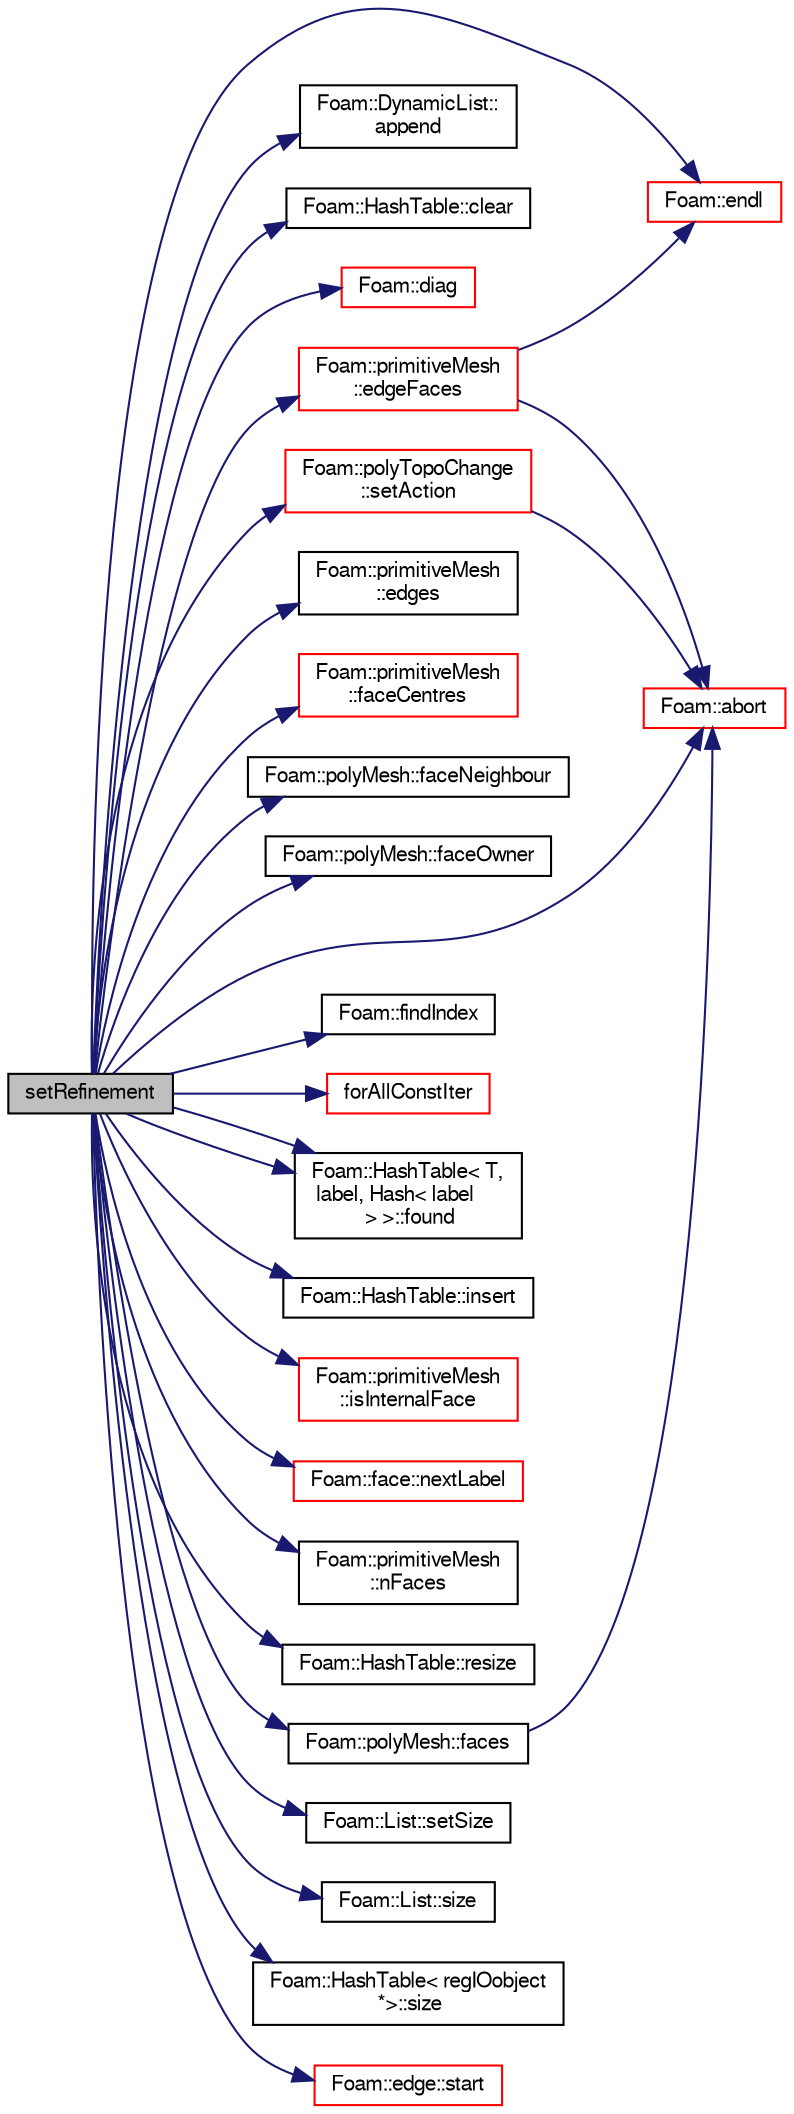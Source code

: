 digraph "setRefinement"
{
  bgcolor="transparent";
  edge [fontname="FreeSans",fontsize="10",labelfontname="FreeSans",labelfontsize="10"];
  node [fontname="FreeSans",fontsize="10",shape=record];
  rankdir="LR";
  Node433 [label="setRefinement",height=0.2,width=0.4,color="black", fillcolor="grey75", style="filled", fontcolor="black"];
  Node433 -> Node434 [color="midnightblue",fontsize="10",style="solid",fontname="FreeSans"];
  Node434 [label="Foam::abort",height=0.2,width=0.4,color="red",URL="$a21124.html#a447107a607d03e417307c203fa5fb44b"];
  Node433 -> Node477 [color="midnightblue",fontsize="10",style="solid",fontname="FreeSans"];
  Node477 [label="Foam::DynamicList::\lappend",height=0.2,width=0.4,color="black",URL="$a25890.html#a7b67b42af715604376ad63a681dee6d8",tooltip="Append an element at the end of the list. "];
  Node433 -> Node478 [color="midnightblue",fontsize="10",style="solid",fontname="FreeSans"];
  Node478 [label="Foam::HashTable::clear",height=0.2,width=0.4,color="black",URL="$a25702.html#ac8bb3912a3ce86b15842e79d0b421204",tooltip="Clear all entries from table. "];
  Node433 -> Node479 [color="midnightblue",fontsize="10",style="solid",fontname="FreeSans"];
  Node479 [label="Foam::diag",height=0.2,width=0.4,color="red",URL="$a21124.html#a8cdb0ba0633c91ed7041368519cd217c"];
  Node433 -> Node484 [color="midnightblue",fontsize="10",style="solid",fontname="FreeSans"];
  Node484 [label="Foam::primitiveMesh\l::edgeFaces",height=0.2,width=0.4,color="red",URL="$a27530.html#ad38ecd2902727a890ebd437731c271c8"];
  Node484 -> Node451 [color="midnightblue",fontsize="10",style="solid",fontname="FreeSans"];
  Node451 [label="Foam::endl",height=0.2,width=0.4,color="red",URL="$a21124.html#a2db8fe02a0d3909e9351bb4275b23ce4",tooltip="Add newline and flush stream. "];
  Node484 -> Node434 [color="midnightblue",fontsize="10",style="solid",fontname="FreeSans"];
  Node433 -> Node486 [color="midnightblue",fontsize="10",style="solid",fontname="FreeSans"];
  Node486 [label="Foam::primitiveMesh\l::edges",height=0.2,width=0.4,color="black",URL="$a27530.html#a21d764179912ddda5c6f95193c289846",tooltip="Return mesh edges. Uses calcEdges. "];
  Node433 -> Node451 [color="midnightblue",fontsize="10",style="solid",fontname="FreeSans"];
  Node433 -> Node506 [color="midnightblue",fontsize="10",style="solid",fontname="FreeSans"];
  Node506 [label="Foam::primitiveMesh\l::faceCentres",height=0.2,width=0.4,color="red",URL="$a27530.html#a3319847c9ee813a5398d011b08de25a4"];
  Node433 -> Node515 [color="midnightblue",fontsize="10",style="solid",fontname="FreeSans"];
  Node515 [label="Foam::polyMesh::faceNeighbour",height=0.2,width=0.4,color="black",URL="$a27410.html#a9fb57b52c700ed61f09ada65412d13e3",tooltip="Return face neighbour. "];
  Node433 -> Node516 [color="midnightblue",fontsize="10",style="solid",fontname="FreeSans"];
  Node516 [label="Foam::polyMesh::faceOwner",height=0.2,width=0.4,color="black",URL="$a27410.html#a57752b49bfee23ca1944c3fb0493974f",tooltip="Return face owner. "];
  Node433 -> Node517 [color="midnightblue",fontsize="10",style="solid",fontname="FreeSans"];
  Node517 [label="Foam::polyMesh::faces",height=0.2,width=0.4,color="black",URL="$a27410.html#a431c0a24765f0bb6d32f6a03ce0e9b57",tooltip="Return raw faces. "];
  Node517 -> Node434 [color="midnightblue",fontsize="10",style="solid",fontname="FreeSans"];
  Node433 -> Node489 [color="midnightblue",fontsize="10",style="solid",fontname="FreeSans"];
  Node489 [label="Foam::findIndex",height=0.2,width=0.4,color="black",URL="$a21124.html#ac16695f83f370df159eed19f92d095fb",tooltip="Find first occurence of given element and return index,. "];
  Node433 -> Node518 [color="midnightblue",fontsize="10",style="solid",fontname="FreeSans"];
  Node518 [label="forAllConstIter",height=0.2,width=0.4,color="red",URL="$a38141.html#ae21e2836509b0fa7f7cedf6493b11b09"];
  Node433 -> Node760 [color="midnightblue",fontsize="10",style="solid",fontname="FreeSans"];
  Node760 [label="Foam::HashTable\< T,\l label, Hash\< label\l \> \>::found",height=0.2,width=0.4,color="black",URL="$a25702.html#a9a7a02c333e3e98344a1e5b891c4d985",tooltip="Return true if hashedEntry is found in table. "];
  Node433 -> Node760 [color="midnightblue",fontsize="10",style="solid",fontname="FreeSans"];
  Node433 -> Node647 [color="midnightblue",fontsize="10",style="solid",fontname="FreeSans"];
  Node647 [label="Foam::HashTable::insert",height=0.2,width=0.4,color="black",URL="$a25702.html#a5eee1e0e199ad59b9cb3916cd42156e0",tooltip="Insert a new hashedEntry. "];
  Node433 -> Node761 [color="midnightblue",fontsize="10",style="solid",fontname="FreeSans"];
  Node761 [label="Foam::primitiveMesh\l::isInternalFace",height=0.2,width=0.4,color="red",URL="$a27530.html#ae3e48ad9ec4c5132ec7d3d702ad17c9e",tooltip="Return true if given face label is internal to the mesh. "];
  Node433 -> Node763 [color="midnightblue",fontsize="10",style="solid",fontname="FreeSans"];
  Node763 [label="Foam::face::nextLabel",height=0.2,width=0.4,color="red",URL="$a27218.html#a8d8ab7da5fc0315042faf1b6dcf64f4a",tooltip="Next vertex on face. "];
  Node433 -> Node508 [color="midnightblue",fontsize="10",style="solid",fontname="FreeSans"];
  Node508 [label="Foam::primitiveMesh\l::nFaces",height=0.2,width=0.4,color="black",URL="$a27530.html#abe602c985a3c9ffa67176e969e77ca6f"];
  Node433 -> Node765 [color="midnightblue",fontsize="10",style="solid",fontname="FreeSans"];
  Node765 [label="Foam::HashTable::resize",height=0.2,width=0.4,color="black",URL="$a25702.html#ae697ea15032f01f89988bb8ada677832",tooltip="Resize the hash table for efficiency. "];
  Node433 -> Node766 [color="midnightblue",fontsize="10",style="solid",fontname="FreeSans"];
  Node766 [label="Foam::polyTopoChange\l::setAction",height=0.2,width=0.4,color="red",URL="$a21678.html#a40a23962b792d24f4cb999f5b55aece2",tooltip="For compatibility with polyTopoChange: set topological action. "];
  Node766 -> Node434 [color="midnightblue",fontsize="10",style="solid",fontname="FreeSans"];
  Node433 -> Node491 [color="midnightblue",fontsize="10",style="solid",fontname="FreeSans"];
  Node491 [label="Foam::List::setSize",height=0.2,width=0.4,color="black",URL="$a25694.html#aedb985ffeaf1bdbfeccc2a8730405703",tooltip="Reset size of List. "];
  Node433 -> Node487 [color="midnightblue",fontsize="10",style="solid",fontname="FreeSans"];
  Node487 [label="Foam::List::size",height=0.2,width=0.4,color="black",URL="$a25694.html#a8a5f6fa29bd4b500caf186f60245b384",tooltip="Override size to be inconsistent with allocated storage. "];
  Node433 -> Node708 [color="midnightblue",fontsize="10",style="solid",fontname="FreeSans"];
  Node708 [label="Foam::HashTable\< regIOobject\l *\>::size",height=0.2,width=0.4,color="black",URL="$a25702.html#a47b3bf30da1eb3ab8076b5fbe00e0494",tooltip="Return number of elements in table. "];
  Node433 -> Node858 [color="midnightblue",fontsize="10",style="solid",fontname="FreeSans"];
  Node858 [label="Foam::edge::start",height=0.2,width=0.4,color="red",URL="$a27210.html#afe56bdd2031bbf8321e35e2330c0b990",tooltip="Return start vertex label. "];
}
